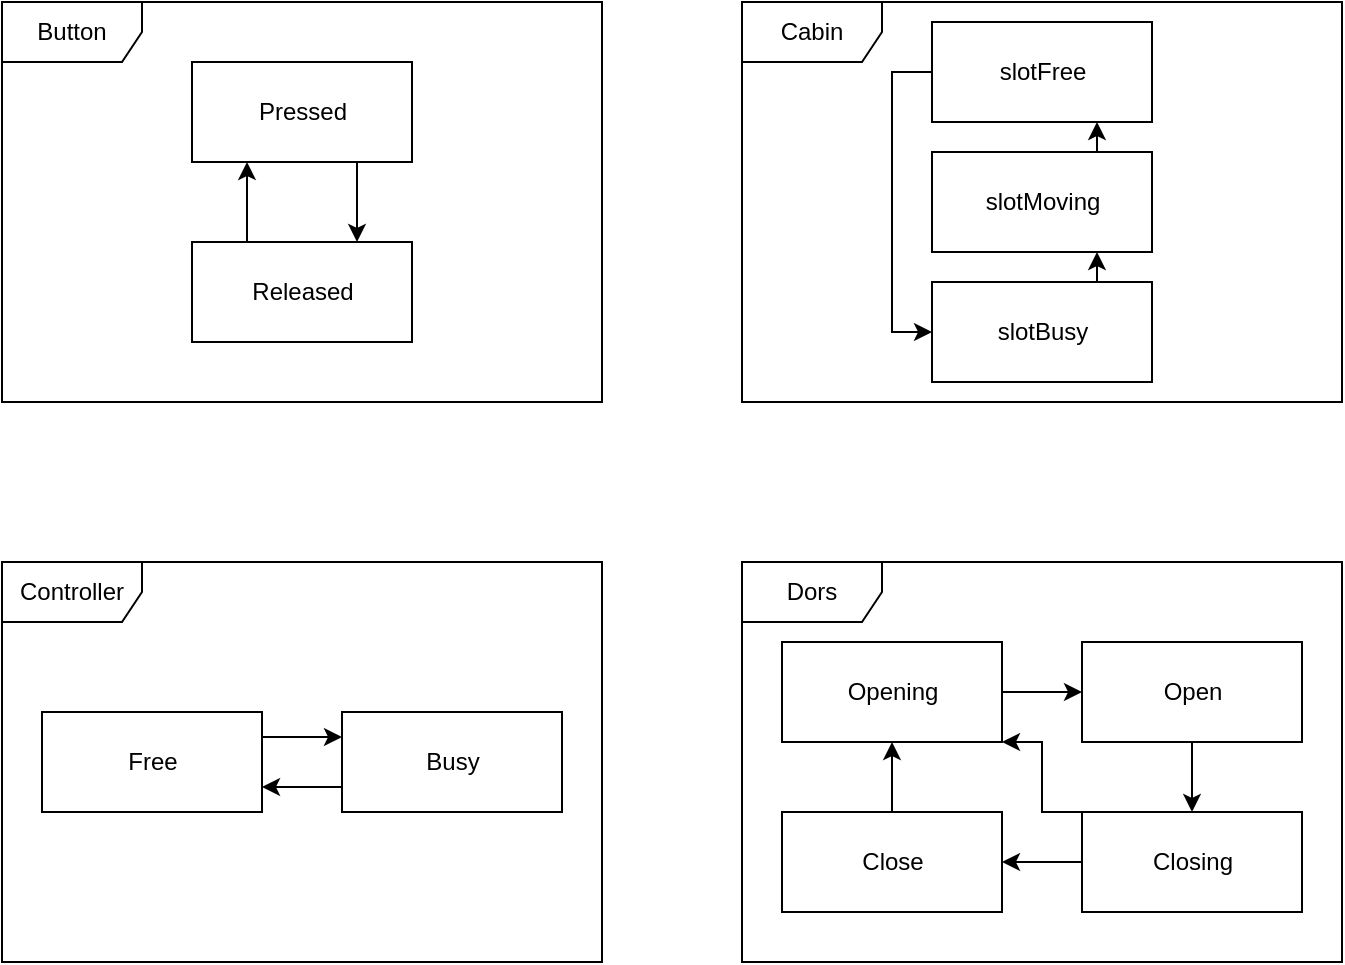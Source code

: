 <mxfile version="13.2.4" type="device"><diagram id="C5RBs43oDa-KdzZeNtuy" name="Page-1"><mxGraphModel dx="946" dy="703" grid="1" gridSize="10" guides="1" tooltips="1" connect="1" arrows="1" fold="1" page="1" pageScale="1" pageWidth="827" pageHeight="1169" math="0" shadow="0"><root><mxCell id="WIyWlLk6GJQsqaUBKTNV-0"/><mxCell id="WIyWlLk6GJQsqaUBKTNV-1" parent="WIyWlLk6GJQsqaUBKTNV-0"/><mxCell id="JEPc7aGnjVrjNULg5jYa-8" value="Button" style="shape=umlFrame;whiteSpace=wrap;html=1;width=70;height=30;" parent="WIyWlLk6GJQsqaUBKTNV-1" vertex="1"><mxGeometry x="60" y="90" width="300" height="200" as="geometry"/></mxCell><mxCell id="JEPc7aGnjVrjNULg5jYa-9" value="Dors" style="shape=umlFrame;whiteSpace=wrap;html=1;width=70;height=30;" parent="WIyWlLk6GJQsqaUBKTNV-1" vertex="1"><mxGeometry x="430" y="370" width="300" height="200" as="geometry"/></mxCell><mxCell id="JEPc7aGnjVrjNULg5jYa-10" value="Controller" style="shape=umlFrame;whiteSpace=wrap;html=1;width=70;height=30;" parent="WIyWlLk6GJQsqaUBKTNV-1" vertex="1"><mxGeometry x="60" y="370" width="300" height="200" as="geometry"/></mxCell><mxCell id="JEPc7aGnjVrjNULg5jYa-11" value="Cabin" style="shape=umlFrame;whiteSpace=wrap;html=1;width=70;height=30;" parent="WIyWlLk6GJQsqaUBKTNV-1" vertex="1"><mxGeometry x="430" y="90" width="300" height="200" as="geometry"/></mxCell><mxCell id="JEPc7aGnjVrjNULg5jYa-17" style="edgeStyle=orthogonalEdgeStyle;rounded=0;orthogonalLoop=1;jettySize=auto;html=1;exitX=0.75;exitY=1;exitDx=0;exitDy=0;entryX=0.75;entryY=0;entryDx=0;entryDy=0;" parent="WIyWlLk6GJQsqaUBKTNV-1" source="JEPc7aGnjVrjNULg5jYa-12" target="JEPc7aGnjVrjNULg5jYa-13" edge="1"><mxGeometry relative="1" as="geometry"/></mxCell><mxCell id="JEPc7aGnjVrjNULg5jYa-12" value="Pressed" style="html=1;" parent="WIyWlLk6GJQsqaUBKTNV-1" vertex="1"><mxGeometry x="155" y="120" width="110" height="50" as="geometry"/></mxCell><mxCell id="JEPc7aGnjVrjNULg5jYa-16" style="edgeStyle=orthogonalEdgeStyle;rounded=0;orthogonalLoop=1;jettySize=auto;html=1;exitX=0.25;exitY=0;exitDx=0;exitDy=0;entryX=0.25;entryY=1;entryDx=0;entryDy=0;" parent="WIyWlLk6GJQsqaUBKTNV-1" source="JEPc7aGnjVrjNULg5jYa-13" target="JEPc7aGnjVrjNULg5jYa-12" edge="1"><mxGeometry relative="1" as="geometry"><mxPoint x="190" y="180" as="targetPoint"/></mxGeometry></mxCell><mxCell id="JEPc7aGnjVrjNULg5jYa-13" value="Released" style="html=1;" parent="WIyWlLk6GJQsqaUBKTNV-1" vertex="1"><mxGeometry x="155" y="210" width="110" height="50" as="geometry"/></mxCell><mxCell id="JEPc7aGnjVrjNULg5jYa-30" style="edgeStyle=orthogonalEdgeStyle;rounded=0;orthogonalLoop=1;jettySize=auto;html=1;exitX=0;exitY=0.5;exitDx=0;exitDy=0;entryX=0;entryY=0.5;entryDx=0;entryDy=0;" parent="WIyWlLk6GJQsqaUBKTNV-1" source="JEPc7aGnjVrjNULg5jYa-23" target="JEPc7aGnjVrjNULg5jYa-25" edge="1"><mxGeometry relative="1" as="geometry"/></mxCell><mxCell id="JEPc7aGnjVrjNULg5jYa-23" value="slotFree" style="html=1;" parent="WIyWlLk6GJQsqaUBKTNV-1" vertex="1"><mxGeometry x="525" y="100" width="110" height="50" as="geometry"/></mxCell><mxCell id="JEPc7aGnjVrjNULg5jYa-29" style="edgeStyle=orthogonalEdgeStyle;rounded=0;orthogonalLoop=1;jettySize=auto;html=1;exitX=0.75;exitY=0;exitDx=0;exitDy=0;entryX=0.75;entryY=1;entryDx=0;entryDy=0;" parent="WIyWlLk6GJQsqaUBKTNV-1" source="JEPc7aGnjVrjNULg5jYa-24" target="JEPc7aGnjVrjNULg5jYa-23" edge="1"><mxGeometry relative="1" as="geometry"/></mxCell><mxCell id="JEPc7aGnjVrjNULg5jYa-24" value="slotMoving" style="html=1;" parent="WIyWlLk6GJQsqaUBKTNV-1" vertex="1"><mxGeometry x="525" y="165" width="110" height="50" as="geometry"/></mxCell><mxCell id="JEPc7aGnjVrjNULg5jYa-28" style="edgeStyle=orthogonalEdgeStyle;rounded=0;orthogonalLoop=1;jettySize=auto;html=1;exitX=0.75;exitY=0;exitDx=0;exitDy=0;entryX=0.75;entryY=1;entryDx=0;entryDy=0;" parent="WIyWlLk6GJQsqaUBKTNV-1" source="JEPc7aGnjVrjNULg5jYa-25" target="JEPc7aGnjVrjNULg5jYa-24" edge="1"><mxGeometry relative="1" as="geometry"/></mxCell><mxCell id="JEPc7aGnjVrjNULg5jYa-25" value="slotBusy" style="html=1;" parent="WIyWlLk6GJQsqaUBKTNV-1" vertex="1"><mxGeometry x="525" y="230" width="110" height="50" as="geometry"/></mxCell><mxCell id="JEPc7aGnjVrjNULg5jYa-37" style="edgeStyle=orthogonalEdgeStyle;rounded=0;orthogonalLoop=1;jettySize=auto;html=1;exitX=1;exitY=0.25;exitDx=0;exitDy=0;entryX=0;entryY=0.25;entryDx=0;entryDy=0;" parent="WIyWlLk6GJQsqaUBKTNV-1" source="JEPc7aGnjVrjNULg5jYa-31" target="JEPc7aGnjVrjNULg5jYa-32" edge="1"><mxGeometry relative="1" as="geometry"/></mxCell><mxCell id="JEPc7aGnjVrjNULg5jYa-31" value="Free" style="html=1;" parent="WIyWlLk6GJQsqaUBKTNV-1" vertex="1"><mxGeometry x="80" y="445" width="110" height="50" as="geometry"/></mxCell><mxCell id="JEPc7aGnjVrjNULg5jYa-36" style="edgeStyle=orthogonalEdgeStyle;rounded=0;orthogonalLoop=1;jettySize=auto;html=1;exitX=0;exitY=0.75;exitDx=0;exitDy=0;entryX=1;entryY=0.75;entryDx=0;entryDy=0;" parent="WIyWlLk6GJQsqaUBKTNV-1" source="JEPc7aGnjVrjNULg5jYa-32" target="JEPc7aGnjVrjNULg5jYa-31" edge="1"><mxGeometry relative="1" as="geometry"/></mxCell><mxCell id="JEPc7aGnjVrjNULg5jYa-32" value="Busy" style="html=1;" parent="WIyWlLk6GJQsqaUBKTNV-1" vertex="1"><mxGeometry x="230" y="445" width="110" height="50" as="geometry"/></mxCell><mxCell id="JEPc7aGnjVrjNULg5jYa-43" style="edgeStyle=orthogonalEdgeStyle;rounded=0;orthogonalLoop=1;jettySize=auto;html=1;exitX=1;exitY=0.5;exitDx=0;exitDy=0;entryX=0;entryY=0.5;entryDx=0;entryDy=0;" parent="WIyWlLk6GJQsqaUBKTNV-1" source="JEPc7aGnjVrjNULg5jYa-38" target="JEPc7aGnjVrjNULg5jYa-39" edge="1"><mxGeometry relative="1" as="geometry"/></mxCell><mxCell id="JEPc7aGnjVrjNULg5jYa-38" value="Opening" style="html=1;" parent="WIyWlLk6GJQsqaUBKTNV-1" vertex="1"><mxGeometry x="450" y="410" width="110" height="50" as="geometry"/></mxCell><mxCell id="JEPc7aGnjVrjNULg5jYa-46" style="edgeStyle=orthogonalEdgeStyle;rounded=0;orthogonalLoop=1;jettySize=auto;html=1;exitX=0.5;exitY=1;exitDx=0;exitDy=0;" parent="WIyWlLk6GJQsqaUBKTNV-1" source="JEPc7aGnjVrjNULg5jYa-39" target="JEPc7aGnjVrjNULg5jYa-41" edge="1"><mxGeometry relative="1" as="geometry"/></mxCell><mxCell id="JEPc7aGnjVrjNULg5jYa-39" value="Open" style="html=1;" parent="WIyWlLk6GJQsqaUBKTNV-1" vertex="1"><mxGeometry x="600" y="410" width="110" height="50" as="geometry"/></mxCell><mxCell id="JEPc7aGnjVrjNULg5jYa-45" style="edgeStyle=orthogonalEdgeStyle;rounded=0;orthogonalLoop=1;jettySize=auto;html=1;exitX=0.5;exitY=0;exitDx=0;exitDy=0;" parent="WIyWlLk6GJQsqaUBKTNV-1" source="JEPc7aGnjVrjNULg5jYa-40" target="JEPc7aGnjVrjNULg5jYa-38" edge="1"><mxGeometry relative="1" as="geometry"/></mxCell><mxCell id="JEPc7aGnjVrjNULg5jYa-40" value="Close" style="html=1;" parent="WIyWlLk6GJQsqaUBKTNV-1" vertex="1"><mxGeometry x="450" y="495" width="110" height="50" as="geometry"/></mxCell><mxCell id="JEPc7aGnjVrjNULg5jYa-42" style="edgeStyle=orthogonalEdgeStyle;rounded=0;orthogonalLoop=1;jettySize=auto;html=1;exitX=0;exitY=0.5;exitDx=0;exitDy=0;" parent="WIyWlLk6GJQsqaUBKTNV-1" source="JEPc7aGnjVrjNULg5jYa-41" target="JEPc7aGnjVrjNULg5jYa-40" edge="1"><mxGeometry relative="1" as="geometry"/></mxCell><mxCell id="JEPc7aGnjVrjNULg5jYa-44" style="edgeStyle=orthogonalEdgeStyle;rounded=0;orthogonalLoop=1;jettySize=auto;html=1;exitX=0;exitY=0;exitDx=0;exitDy=0;entryX=1;entryY=1;entryDx=0;entryDy=0;" parent="WIyWlLk6GJQsqaUBKTNV-1" source="JEPc7aGnjVrjNULg5jYa-41" target="JEPc7aGnjVrjNULg5jYa-38" edge="1"><mxGeometry relative="1" as="geometry"><Array as="points"><mxPoint x="580" y="495"/><mxPoint x="580" y="460"/></Array></mxGeometry></mxCell><mxCell id="JEPc7aGnjVrjNULg5jYa-41" value="Closing" style="html=1;" parent="WIyWlLk6GJQsqaUBKTNV-1" vertex="1"><mxGeometry x="600" y="495" width="110" height="50" as="geometry"/></mxCell></root></mxGraphModel></diagram></mxfile>